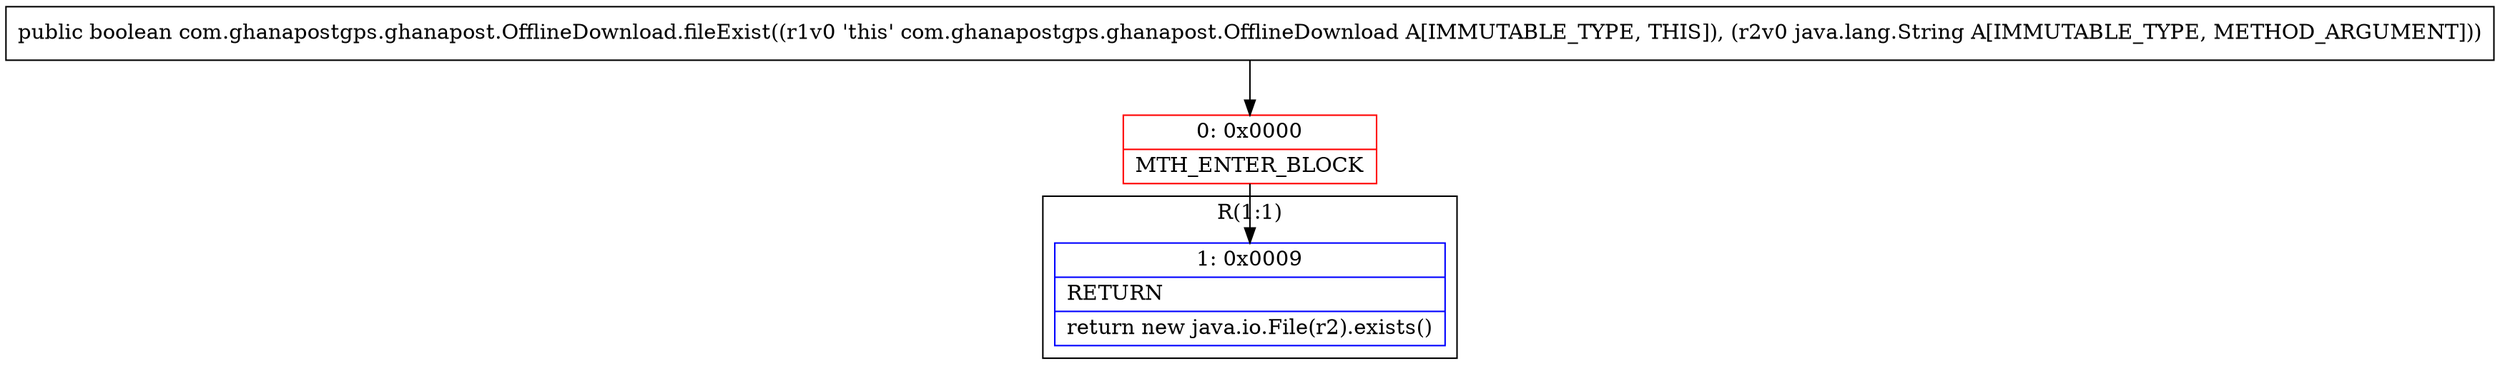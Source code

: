 digraph "CFG forcom.ghanapostgps.ghanapost.OfflineDownload.fileExist(Ljava\/lang\/String;)Z" {
subgraph cluster_Region_674315350 {
label = "R(1:1)";
node [shape=record,color=blue];
Node_1 [shape=record,label="{1\:\ 0x0009|RETURN\l|return new java.io.File(r2).exists()\l}"];
}
Node_0 [shape=record,color=red,label="{0\:\ 0x0000|MTH_ENTER_BLOCK\l}"];
MethodNode[shape=record,label="{public boolean com.ghanapostgps.ghanapost.OfflineDownload.fileExist((r1v0 'this' com.ghanapostgps.ghanapost.OfflineDownload A[IMMUTABLE_TYPE, THIS]), (r2v0 java.lang.String A[IMMUTABLE_TYPE, METHOD_ARGUMENT])) }"];
MethodNode -> Node_0;
Node_0 -> Node_1;
}

